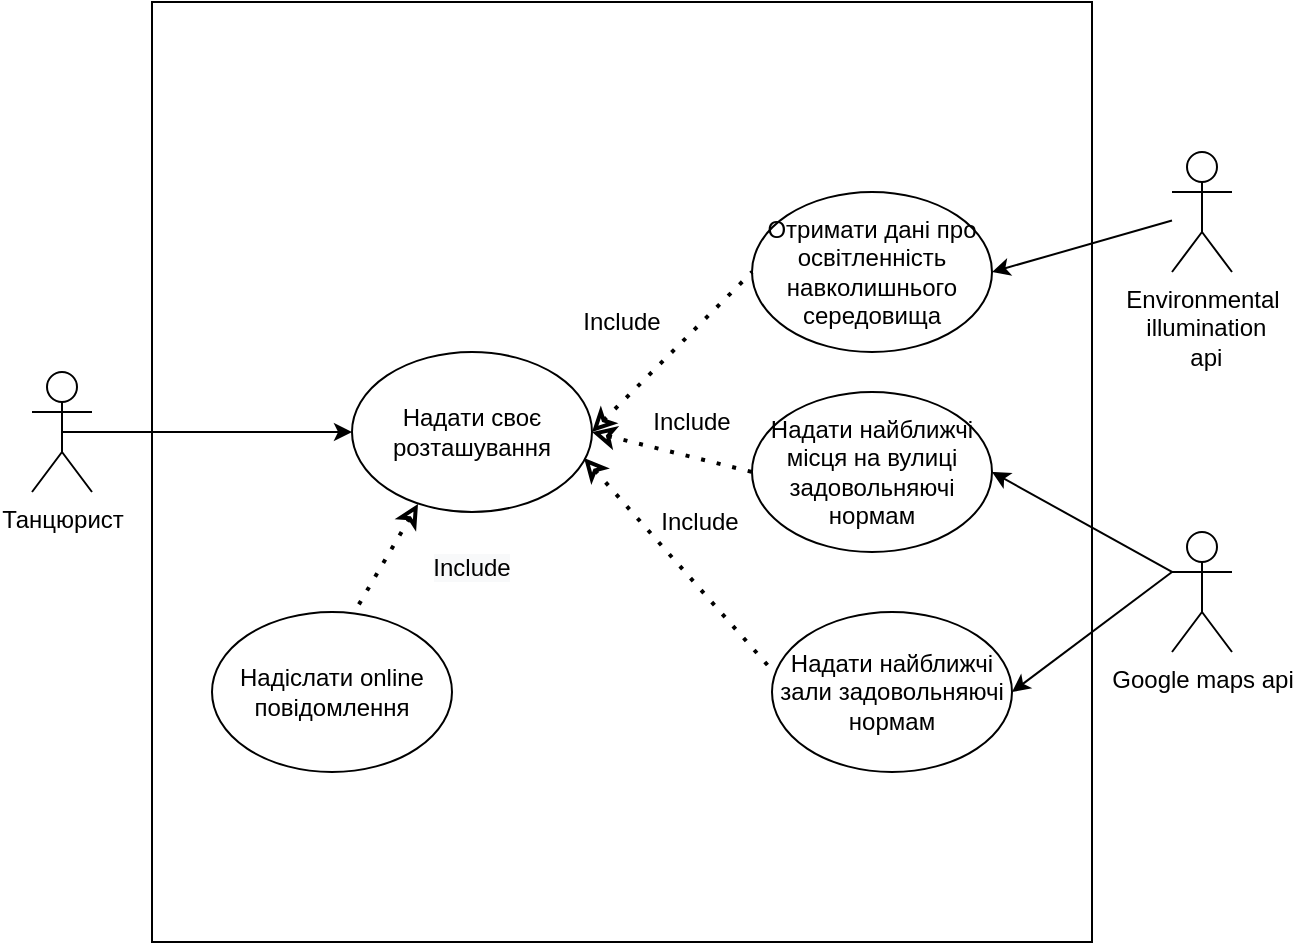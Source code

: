 <mxfile version="20.3.7" type="device"><diagram id="JYy6YlYauTp83_lixd-W" name="Страница 1"><mxGraphModel dx="884" dy="543" grid="1" gridSize="10" guides="1" tooltips="1" connect="1" arrows="1" fold="1" page="1" pageScale="1" pageWidth="827" pageHeight="1169" math="0" shadow="0"><root><mxCell id="0"/><mxCell id="1" parent="0"/><mxCell id="sTrzj5esnZ5aeEvbyw3X-24" value="" style="whiteSpace=wrap;html=1;aspect=fixed;" vertex="1" parent="1"><mxGeometry x="140" y="45" width="470" height="470" as="geometry"/></mxCell><mxCell id="sTrzj5esnZ5aeEvbyw3X-2" value="Танцюрист" style="shape=umlActor;verticalLabelPosition=bottom;verticalAlign=top;html=1;outlineConnect=0;" vertex="1" parent="1"><mxGeometry x="80" y="230" width="30" height="60" as="geometry"/></mxCell><mxCell id="sTrzj5esnZ5aeEvbyw3X-6" value="Надати своє розташування" style="ellipse;whiteSpace=wrap;html=1;" vertex="1" parent="1"><mxGeometry x="240" y="220" width="120" height="80" as="geometry"/></mxCell><mxCell id="sTrzj5esnZ5aeEvbyw3X-7" value="Отримати дані про освітленність навколишнього середовища" style="ellipse;whiteSpace=wrap;html=1;" vertex="1" parent="1"><mxGeometry x="440" y="140" width="120" height="80" as="geometry"/></mxCell><mxCell id="sTrzj5esnZ5aeEvbyw3X-9" value="Надати найближчі місця на вулиці задовольняючі нормам" style="ellipse;whiteSpace=wrap;html=1;" vertex="1" parent="1"><mxGeometry x="440" y="240" width="120" height="80" as="geometry"/></mxCell><mxCell id="sTrzj5esnZ5aeEvbyw3X-10" value="Надати найближчі зали задовольняючі нормам" style="ellipse;whiteSpace=wrap;html=1;" vertex="1" parent="1"><mxGeometry x="450" y="350" width="120" height="80" as="geometry"/></mxCell><mxCell id="sTrzj5esnZ5aeEvbyw3X-11" value="Environmental&lt;br&gt;&amp;nbsp;illumination&lt;br&gt;&amp;nbsp;api" style="shape=umlActor;verticalLabelPosition=bottom;verticalAlign=top;html=1;outlineConnect=0;" vertex="1" parent="1"><mxGeometry x="650" y="120" width="30" height="60" as="geometry"/></mxCell><mxCell id="sTrzj5esnZ5aeEvbyw3X-12" value="Google maps api" style="shape=umlActor;verticalLabelPosition=bottom;verticalAlign=top;html=1;outlineConnect=0;" vertex="1" parent="1"><mxGeometry x="650" y="310" width="30" height="60" as="geometry"/></mxCell><mxCell id="sTrzj5esnZ5aeEvbyw3X-13" value="" style="endArrow=classic;html=1;rounded=0;entryX=1;entryY=0.5;entryDx=0;entryDy=0;" edge="1" parent="1" source="sTrzj5esnZ5aeEvbyw3X-11" target="sTrzj5esnZ5aeEvbyw3X-7"><mxGeometry width="50" height="50" relative="1" as="geometry"><mxPoint x="280" y="260" as="sourcePoint"/><mxPoint x="330" y="210" as="targetPoint"/></mxGeometry></mxCell><mxCell id="sTrzj5esnZ5aeEvbyw3X-14" value="" style="endArrow=classic;html=1;rounded=0;entryX=1;entryY=0.5;entryDx=0;entryDy=0;exitX=0;exitY=0.333;exitDx=0;exitDy=0;exitPerimeter=0;" edge="1" parent="1" source="sTrzj5esnZ5aeEvbyw3X-12" target="sTrzj5esnZ5aeEvbyw3X-9"><mxGeometry width="50" height="50" relative="1" as="geometry"><mxPoint x="280" y="260" as="sourcePoint"/><mxPoint x="330" y="210" as="targetPoint"/></mxGeometry></mxCell><mxCell id="sTrzj5esnZ5aeEvbyw3X-15" value="" style="endArrow=classic;html=1;rounded=0;entryX=1;entryY=0.5;entryDx=0;entryDy=0;exitX=0;exitY=0.333;exitDx=0;exitDy=0;exitPerimeter=0;" edge="1" parent="1" source="sTrzj5esnZ5aeEvbyw3X-12" target="sTrzj5esnZ5aeEvbyw3X-10"><mxGeometry width="50" height="50" relative="1" as="geometry"><mxPoint x="280" y="260" as="sourcePoint"/><mxPoint x="330" y="210" as="targetPoint"/></mxGeometry></mxCell><mxCell id="sTrzj5esnZ5aeEvbyw3X-16" value="" style="endArrow=none;dashed=1;html=1;dashPattern=1 3;strokeWidth=2;rounded=0;startArrow=classic;startFill=0;entryX=0;entryY=0.5;entryDx=0;entryDy=0;exitX=1;exitY=0.5;exitDx=0;exitDy=0;" edge="1" parent="1" source="sTrzj5esnZ5aeEvbyw3X-6" target="sTrzj5esnZ5aeEvbyw3X-7"><mxGeometry width="50" height="50" relative="1" as="geometry"><mxPoint x="280" y="260" as="sourcePoint"/><mxPoint x="330" y="210" as="targetPoint"/></mxGeometry></mxCell><mxCell id="sTrzj5esnZ5aeEvbyw3X-18" value="" style="endArrow=none;dashed=1;html=1;dashPattern=1 3;strokeWidth=2;rounded=0;startArrow=classic;startFill=0;entryX=0;entryY=0.5;entryDx=0;entryDy=0;exitX=1;exitY=0.5;exitDx=0;exitDy=0;" edge="1" parent="1" source="sTrzj5esnZ5aeEvbyw3X-6" target="sTrzj5esnZ5aeEvbyw3X-9"><mxGeometry width="50" height="50" relative="1" as="geometry"><mxPoint x="400" y="270" as="sourcePoint"/><mxPoint x="450" y="190" as="targetPoint"/></mxGeometry></mxCell><mxCell id="sTrzj5esnZ5aeEvbyw3X-19" value="" style="endArrow=none;dashed=1;html=1;dashPattern=1 3;strokeWidth=2;rounded=0;startArrow=classic;startFill=0;entryX=0;entryY=0.363;entryDx=0;entryDy=0;exitX=0.967;exitY=0.663;exitDx=0;exitDy=0;entryPerimeter=0;exitPerimeter=0;" edge="1" parent="1" source="sTrzj5esnZ5aeEvbyw3X-6" target="sTrzj5esnZ5aeEvbyw3X-10"><mxGeometry width="50" height="50" relative="1" as="geometry"><mxPoint x="410" y="280" as="sourcePoint"/><mxPoint x="460" y="200" as="targetPoint"/></mxGeometry></mxCell><mxCell id="sTrzj5esnZ5aeEvbyw3X-21" value="Надіслати online повідомлення" style="ellipse;whiteSpace=wrap;html=1;" vertex="1" parent="1"><mxGeometry x="170" y="350" width="120" height="80" as="geometry"/></mxCell><mxCell id="sTrzj5esnZ5aeEvbyw3X-22" value="" style="endArrow=none;dashed=1;html=1;dashPattern=1 3;strokeWidth=2;rounded=0;startArrow=classic;startFill=0;entryX=0.608;entryY=-0.037;entryDx=0;entryDy=0;exitX=0.275;exitY=0.95;exitDx=0;exitDy=0;entryPerimeter=0;exitPerimeter=0;" edge="1" parent="1" source="sTrzj5esnZ5aeEvbyw3X-6" target="sTrzj5esnZ5aeEvbyw3X-21"><mxGeometry width="50" height="50" relative="1" as="geometry"><mxPoint x="366.04" y="283.04" as="sourcePoint"/><mxPoint x="460" y="389.04" as="targetPoint"/></mxGeometry></mxCell><mxCell id="sTrzj5esnZ5aeEvbyw3X-23" value="" style="endArrow=classic;html=1;rounded=0;entryX=0;entryY=0.5;entryDx=0;entryDy=0;exitX=0.5;exitY=0.5;exitDx=0;exitDy=0;exitPerimeter=0;" edge="1" parent="1" source="sTrzj5esnZ5aeEvbyw3X-2" target="sTrzj5esnZ5aeEvbyw3X-6"><mxGeometry width="50" height="50" relative="1" as="geometry"><mxPoint x="280" y="260" as="sourcePoint"/><mxPoint x="330" y="210" as="targetPoint"/></mxGeometry></mxCell><mxCell id="sTrzj5esnZ5aeEvbyw3X-25" value="Include" style="text;html=1;strokeColor=none;fillColor=none;align=center;verticalAlign=middle;whiteSpace=wrap;rounded=0;" vertex="1" parent="1"><mxGeometry x="345" y="190" width="60" height="30" as="geometry"/></mxCell><mxCell id="sTrzj5esnZ5aeEvbyw3X-26" value="&#10;&lt;span style=&quot;color: rgb(0, 0, 0); font-family: Helvetica; font-size: 12px; font-style: normal; font-variant-ligatures: normal; font-variant-caps: normal; font-weight: 400; letter-spacing: normal; orphans: 2; text-align: center; text-indent: 0px; text-transform: none; widows: 2; word-spacing: 0px; -webkit-text-stroke-width: 0px; background-color: rgb(248, 249, 250); text-decoration-thickness: initial; text-decoration-style: initial; text-decoration-color: initial; float: none; display: inline !important;&quot;&gt;Include&lt;/span&gt;&#10;&#10;" style="text;html=1;strokeColor=none;fillColor=none;align=center;verticalAlign=middle;whiteSpace=wrap;rounded=0;" vertex="1" parent="1"><mxGeometry x="270" y="320" width="60" height="30" as="geometry"/></mxCell><mxCell id="sTrzj5esnZ5aeEvbyw3X-27" value="Include" style="text;html=1;strokeColor=none;fillColor=none;align=center;verticalAlign=middle;whiteSpace=wrap;rounded=0;" vertex="1" parent="1"><mxGeometry x="384" y="290" width="60" height="30" as="geometry"/></mxCell><mxCell id="sTrzj5esnZ5aeEvbyw3X-28" value="Include" style="text;html=1;strokeColor=none;fillColor=none;align=center;verticalAlign=middle;whiteSpace=wrap;rounded=0;" vertex="1" parent="1"><mxGeometry x="380" y="240" width="60" height="30" as="geometry"/></mxCell></root></mxGraphModel></diagram></mxfile>